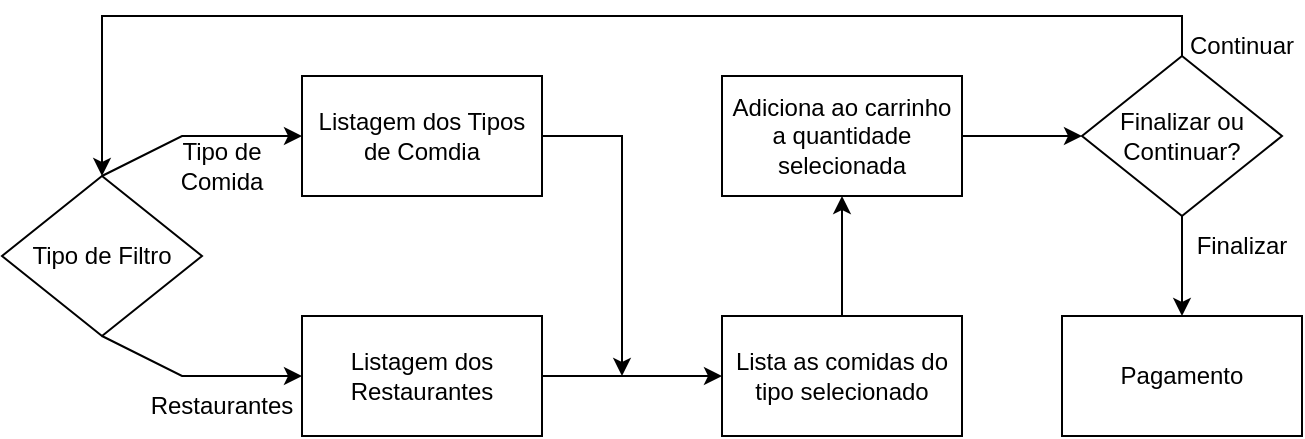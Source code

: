 <mxfile version="22.1.2" type="device">
  <diagram name="Página-1" id="gtvsS9zy3g4fXWcI8K82">
    <mxGraphModel dx="1036" dy="606" grid="1" gridSize="10" guides="1" tooltips="1" connect="1" arrows="1" fold="1" page="1" pageScale="1" pageWidth="827" pageHeight="1169" math="0" shadow="0">
      <root>
        <mxCell id="0" />
        <mxCell id="1" parent="0" />
        <mxCell id="1W6UjTvZmVojB36BDzAA-1" value="Listagem dos Tipos de Comdia" style="rounded=0;whiteSpace=wrap;html=1;" vertex="1" parent="1">
          <mxGeometry x="220" y="290" width="120" height="60" as="geometry" />
        </mxCell>
        <mxCell id="1W6UjTvZmVojB36BDzAA-2" value="Listagem dos Restaurantes" style="rounded=0;whiteSpace=wrap;html=1;" vertex="1" parent="1">
          <mxGeometry x="220" y="410" width="120" height="60" as="geometry" />
        </mxCell>
        <mxCell id="1W6UjTvZmVojB36BDzAA-3" value="Tipo de Filtro" style="rhombus;whiteSpace=wrap;html=1;" vertex="1" parent="1">
          <mxGeometry x="70" y="340" width="100" height="80" as="geometry" />
        </mxCell>
        <mxCell id="1W6UjTvZmVojB36BDzAA-5" value="" style="endArrow=classic;html=1;rounded=0;exitX=0.5;exitY=0;exitDx=0;exitDy=0;entryX=0;entryY=0.5;entryDx=0;entryDy=0;" edge="1" parent="1" source="1W6UjTvZmVojB36BDzAA-3" target="1W6UjTvZmVojB36BDzAA-1">
          <mxGeometry width="50" height="50" relative="1" as="geometry">
            <mxPoint x="390" y="440" as="sourcePoint" />
            <mxPoint x="440" y="390" as="targetPoint" />
            <Array as="points">
              <mxPoint x="160" y="320" />
            </Array>
          </mxGeometry>
        </mxCell>
        <mxCell id="1W6UjTvZmVojB36BDzAA-6" value="" style="endArrow=classic;html=1;rounded=0;exitX=0.5;exitY=1;exitDx=0;exitDy=0;entryX=0;entryY=0.5;entryDx=0;entryDy=0;" edge="1" parent="1" source="1W6UjTvZmVojB36BDzAA-3" target="1W6UjTvZmVojB36BDzAA-2">
          <mxGeometry width="50" height="50" relative="1" as="geometry">
            <mxPoint x="390" y="440" as="sourcePoint" />
            <mxPoint x="440" y="390" as="targetPoint" />
            <Array as="points">
              <mxPoint x="160" y="440" />
            </Array>
          </mxGeometry>
        </mxCell>
        <mxCell id="1W6UjTvZmVojB36BDzAA-7" value="Lista as comidas do tipo selecionado" style="rounded=0;whiteSpace=wrap;html=1;" vertex="1" parent="1">
          <mxGeometry x="430" y="410" width="120" height="60" as="geometry" />
        </mxCell>
        <mxCell id="1W6UjTvZmVojB36BDzAA-8" value="" style="endArrow=classic;html=1;rounded=0;exitX=1;exitY=0.5;exitDx=0;exitDy=0;entryX=0;entryY=0.5;entryDx=0;entryDy=0;" edge="1" parent="1" source="1W6UjTvZmVojB36BDzAA-2" target="1W6UjTvZmVojB36BDzAA-7">
          <mxGeometry width="50" height="50" relative="1" as="geometry">
            <mxPoint x="390" y="440" as="sourcePoint" />
            <mxPoint x="440" y="390" as="targetPoint" />
          </mxGeometry>
        </mxCell>
        <mxCell id="1W6UjTvZmVojB36BDzAA-9" value="" style="endArrow=classic;html=1;rounded=0;exitX=1;exitY=0.5;exitDx=0;exitDy=0;" edge="1" parent="1" source="1W6UjTvZmVojB36BDzAA-1">
          <mxGeometry width="50" height="50" relative="1" as="geometry">
            <mxPoint x="340" y="370" as="sourcePoint" />
            <mxPoint x="380" y="440" as="targetPoint" />
            <Array as="points">
              <mxPoint x="380" y="320" />
            </Array>
          </mxGeometry>
        </mxCell>
        <mxCell id="1W6UjTvZmVojB36BDzAA-16" style="edgeStyle=orthogonalEdgeStyle;rounded=0;orthogonalLoop=1;jettySize=auto;html=1;exitX=1;exitY=0.5;exitDx=0;exitDy=0;entryX=0;entryY=0.5;entryDx=0;entryDy=0;" edge="1" parent="1" source="1W6UjTvZmVojB36BDzAA-11" target="1W6UjTvZmVojB36BDzAA-14">
          <mxGeometry relative="1" as="geometry" />
        </mxCell>
        <mxCell id="1W6UjTvZmVojB36BDzAA-11" value="Adiciona ao carrinho a quantidade selecionada" style="rounded=0;whiteSpace=wrap;html=1;" vertex="1" parent="1">
          <mxGeometry x="430" y="290" width="120" height="60" as="geometry" />
        </mxCell>
        <mxCell id="1W6UjTvZmVojB36BDzAA-12" value="" style="endArrow=classic;html=1;rounded=0;exitX=0.5;exitY=0;exitDx=0;exitDy=0;entryX=0.5;entryY=1;entryDx=0;entryDy=0;" edge="1" parent="1" source="1W6UjTvZmVojB36BDzAA-7" target="1W6UjTvZmVojB36BDzAA-11">
          <mxGeometry width="50" height="50" relative="1" as="geometry">
            <mxPoint x="500" y="430" as="sourcePoint" />
            <mxPoint x="550" y="380" as="targetPoint" />
          </mxGeometry>
        </mxCell>
        <mxCell id="1W6UjTvZmVojB36BDzAA-15" style="edgeStyle=orthogonalEdgeStyle;rounded=0;orthogonalLoop=1;jettySize=auto;html=1;exitX=0.5;exitY=0;exitDx=0;exitDy=0;entryX=0.5;entryY=0;entryDx=0;entryDy=0;" edge="1" parent="1" source="1W6UjTvZmVojB36BDzAA-14" target="1W6UjTvZmVojB36BDzAA-3">
          <mxGeometry relative="1" as="geometry" />
        </mxCell>
        <mxCell id="1W6UjTvZmVojB36BDzAA-18" style="edgeStyle=orthogonalEdgeStyle;rounded=0;orthogonalLoop=1;jettySize=auto;html=1;exitX=0.5;exitY=1;exitDx=0;exitDy=0;entryX=0.5;entryY=0;entryDx=0;entryDy=0;" edge="1" parent="1" source="1W6UjTvZmVojB36BDzAA-14" target="1W6UjTvZmVojB36BDzAA-17">
          <mxGeometry relative="1" as="geometry" />
        </mxCell>
        <mxCell id="1W6UjTvZmVojB36BDzAA-14" value="Finalizar ou Continuar?" style="rhombus;whiteSpace=wrap;html=1;" vertex="1" parent="1">
          <mxGeometry x="610" y="280" width="100" height="80" as="geometry" />
        </mxCell>
        <mxCell id="1W6UjTvZmVojB36BDzAA-17" value="Pagamento" style="rounded=0;whiteSpace=wrap;html=1;" vertex="1" parent="1">
          <mxGeometry x="600" y="410" width="120" height="60" as="geometry" />
        </mxCell>
        <mxCell id="1W6UjTvZmVojB36BDzAA-19" value="Finalizar" style="text;html=1;strokeColor=none;fillColor=none;align=center;verticalAlign=middle;whiteSpace=wrap;rounded=0;" vertex="1" parent="1">
          <mxGeometry x="660" y="360" width="60" height="30" as="geometry" />
        </mxCell>
        <mxCell id="1W6UjTvZmVojB36BDzAA-20" value="Continuar" style="text;html=1;strokeColor=none;fillColor=none;align=center;verticalAlign=middle;whiteSpace=wrap;rounded=0;" vertex="1" parent="1">
          <mxGeometry x="660" y="260" width="60" height="30" as="geometry" />
        </mxCell>
        <mxCell id="1W6UjTvZmVojB36BDzAA-21" value="Tipo de Comida" style="text;html=1;strokeColor=none;fillColor=none;align=center;verticalAlign=middle;whiteSpace=wrap;rounded=0;" vertex="1" parent="1">
          <mxGeometry x="150" y="320" width="60" height="30" as="geometry" />
        </mxCell>
        <mxCell id="1W6UjTvZmVojB36BDzAA-22" value="Restaurantes" style="text;html=1;strokeColor=none;fillColor=none;align=center;verticalAlign=middle;whiteSpace=wrap;rounded=0;" vertex="1" parent="1">
          <mxGeometry x="150" y="440" width="60" height="30" as="geometry" />
        </mxCell>
      </root>
    </mxGraphModel>
  </diagram>
</mxfile>
